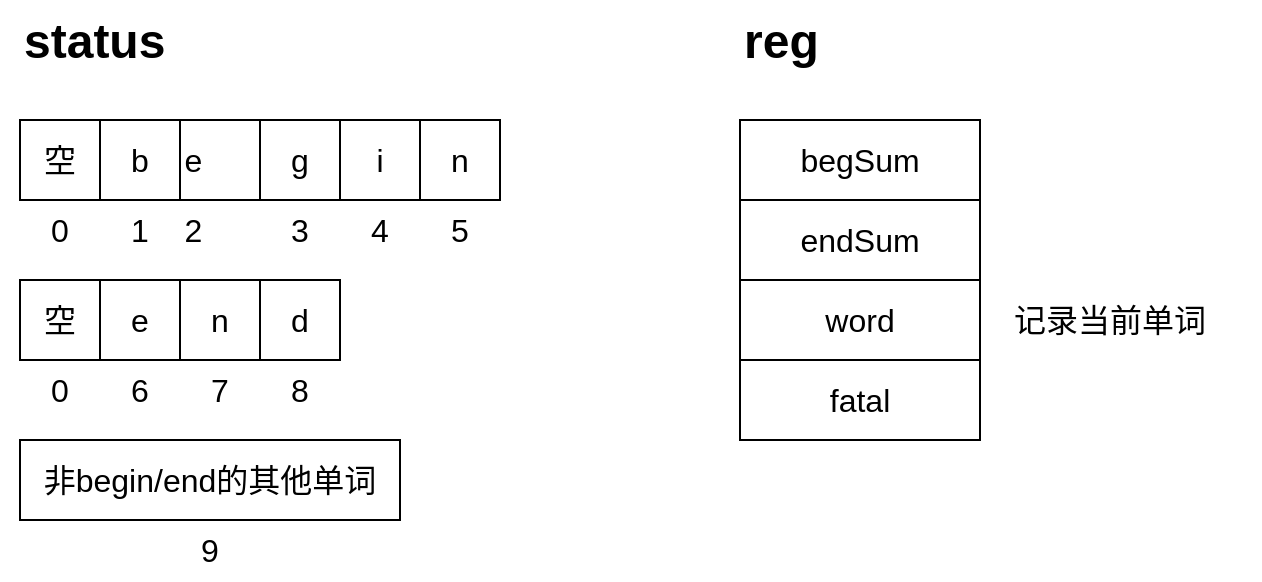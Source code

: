 <mxfile version="24.7.17">
  <diagram name="第 1 页" id="_4UAef0KYBIGE7DEvbMi">
    <mxGraphModel dx="1008" dy="592" grid="1" gridSize="10" guides="1" tooltips="1" connect="1" arrows="1" fold="1" page="1" pageScale="1" pageWidth="827" pageHeight="1169" math="0" shadow="0">
      <root>
        <mxCell id="0" />
        <mxCell id="1" parent="0" />
        <mxCell id="R--Hxb_KtxM9hNmte2iH-2" value="b" style="whiteSpace=wrap;html=1;aspect=fixed;fontSize=16;" vertex="1" parent="1">
          <mxGeometry x="200" y="160" width="40" height="40" as="geometry" />
        </mxCell>
        <mxCell id="R--Hxb_KtxM9hNmte2iH-4" value="e&lt;span style=&quot;white-space: pre;&quot;&gt;&#x9;&lt;/span&gt;" style="whiteSpace=wrap;html=1;aspect=fixed;fontSize=16;" vertex="1" parent="1">
          <mxGeometry x="240" y="160" width="40" height="40" as="geometry" />
        </mxCell>
        <mxCell id="R--Hxb_KtxM9hNmte2iH-5" value="g" style="whiteSpace=wrap;html=1;aspect=fixed;fontSize=16;" vertex="1" parent="1">
          <mxGeometry x="280" y="160" width="40" height="40" as="geometry" />
        </mxCell>
        <mxCell id="R--Hxb_KtxM9hNmte2iH-11" value="i" style="whiteSpace=wrap;html=1;aspect=fixed;fontSize=16;" vertex="1" parent="1">
          <mxGeometry x="320" y="160" width="40" height="40" as="geometry" />
        </mxCell>
        <mxCell id="R--Hxb_KtxM9hNmte2iH-12" value="n" style="whiteSpace=wrap;html=1;aspect=fixed;fontSize=16;" vertex="1" parent="1">
          <mxGeometry x="360" y="160" width="40" height="40" as="geometry" />
        </mxCell>
        <mxCell id="R--Hxb_KtxM9hNmte2iH-13" value="空" style="whiteSpace=wrap;html=1;aspect=fixed;fontSize=16;" vertex="1" parent="1">
          <mxGeometry x="160" y="160" width="40" height="40" as="geometry" />
        </mxCell>
        <mxCell id="R--Hxb_KtxM9hNmte2iH-14" value="e" style="whiteSpace=wrap;html=1;aspect=fixed;fontSize=16;" vertex="1" parent="1">
          <mxGeometry x="200" y="240" width="40" height="40" as="geometry" />
        </mxCell>
        <mxCell id="R--Hxb_KtxM9hNmte2iH-15" value="n" style="whiteSpace=wrap;html=1;aspect=fixed;fontSize=16;" vertex="1" parent="1">
          <mxGeometry x="240" y="240" width="40" height="40" as="geometry" />
        </mxCell>
        <mxCell id="R--Hxb_KtxM9hNmte2iH-16" value="d" style="whiteSpace=wrap;html=1;aspect=fixed;fontSize=16;" vertex="1" parent="1">
          <mxGeometry x="280" y="240" width="40" height="40" as="geometry" />
        </mxCell>
        <mxCell id="R--Hxb_KtxM9hNmte2iH-19" value="空" style="whiteSpace=wrap;html=1;aspect=fixed;fontSize=16;" vertex="1" parent="1">
          <mxGeometry x="160" y="240" width="40" height="40" as="geometry" />
        </mxCell>
        <mxCell id="R--Hxb_KtxM9hNmte2iH-20" value="0" style="text;html=1;align=center;verticalAlign=middle;whiteSpace=wrap;rounded=0;fontSize=16;" vertex="1" parent="1">
          <mxGeometry x="150" y="200" width="60" height="30" as="geometry" />
        </mxCell>
        <mxCell id="R--Hxb_KtxM9hNmte2iH-21" value="1" style="text;html=1;align=center;verticalAlign=middle;whiteSpace=wrap;rounded=0;fontSize=16;" vertex="1" parent="1">
          <mxGeometry x="190" y="200" width="60" height="30" as="geometry" />
        </mxCell>
        <mxCell id="R--Hxb_KtxM9hNmte2iH-22" value="2&lt;span style=&quot;white-space: pre;&quot;&gt;&#x9;&lt;/span&gt;" style="text;html=1;align=center;verticalAlign=middle;whiteSpace=wrap;rounded=0;fontSize=16;" vertex="1" parent="1">
          <mxGeometry x="230" y="200" width="60" height="30" as="geometry" />
        </mxCell>
        <mxCell id="R--Hxb_KtxM9hNmte2iH-23" value="3" style="text;html=1;align=center;verticalAlign=middle;whiteSpace=wrap;rounded=0;fontSize=16;" vertex="1" parent="1">
          <mxGeometry x="270" y="200" width="60" height="30" as="geometry" />
        </mxCell>
        <mxCell id="R--Hxb_KtxM9hNmte2iH-24" value="4" style="text;html=1;align=center;verticalAlign=middle;whiteSpace=wrap;rounded=0;fontSize=16;" vertex="1" parent="1">
          <mxGeometry x="310" y="200" width="60" height="30" as="geometry" />
        </mxCell>
        <mxCell id="R--Hxb_KtxM9hNmte2iH-25" value="5" style="text;html=1;align=center;verticalAlign=middle;whiteSpace=wrap;rounded=0;fontSize=16;" vertex="1" parent="1">
          <mxGeometry x="350" y="200" width="60" height="30" as="geometry" />
        </mxCell>
        <mxCell id="R--Hxb_KtxM9hNmte2iH-26" value="0" style="text;html=1;align=center;verticalAlign=middle;whiteSpace=wrap;rounded=0;fontSize=16;" vertex="1" parent="1">
          <mxGeometry x="150" y="280" width="60" height="30" as="geometry" />
        </mxCell>
        <mxCell id="R--Hxb_KtxM9hNmte2iH-27" value="6" style="text;html=1;align=center;verticalAlign=middle;whiteSpace=wrap;rounded=0;fontSize=16;" vertex="1" parent="1">
          <mxGeometry x="190" y="280" width="60" height="30" as="geometry" />
        </mxCell>
        <mxCell id="R--Hxb_KtxM9hNmte2iH-28" value="7" style="text;html=1;align=center;verticalAlign=middle;whiteSpace=wrap;rounded=0;fontSize=16;" vertex="1" parent="1">
          <mxGeometry x="230" y="280" width="60" height="30" as="geometry" />
        </mxCell>
        <mxCell id="R--Hxb_KtxM9hNmte2iH-29" value="8" style="text;html=1;align=center;verticalAlign=middle;whiteSpace=wrap;rounded=0;fontSize=16;" vertex="1" parent="1">
          <mxGeometry x="270" y="280" width="60" height="30" as="geometry" />
        </mxCell>
        <mxCell id="R--Hxb_KtxM9hNmte2iH-31" value="&lt;span style=&quot;font-size: 16px;&quot;&gt;非begin/end的其他单词&lt;/span&gt;" style="rounded=0;whiteSpace=wrap;html=1;" vertex="1" parent="1">
          <mxGeometry x="160" y="320" width="190" height="40" as="geometry" />
        </mxCell>
        <mxCell id="R--Hxb_KtxM9hNmte2iH-32" value="9" style="text;html=1;align=center;verticalAlign=middle;whiteSpace=wrap;rounded=0;fontSize=16;" vertex="1" parent="1">
          <mxGeometry x="225" y="360" width="60" height="30" as="geometry" />
        </mxCell>
        <mxCell id="R--Hxb_KtxM9hNmte2iH-33" value="&lt;h1 style=&quot;margin-top: 0px;&quot;&gt;status&lt;/h1&gt;&lt;div&gt;&lt;br&gt;&lt;/div&gt;" style="text;html=1;whiteSpace=wrap;overflow=hidden;rounded=0;" vertex="1" parent="1">
          <mxGeometry x="160" y="100" width="180" height="120" as="geometry" />
        </mxCell>
        <mxCell id="R--Hxb_KtxM9hNmte2iH-34" value="&lt;h1 style=&quot;margin-top: 0px;&quot;&gt;reg&lt;/h1&gt;" style="text;html=1;whiteSpace=wrap;overflow=hidden;rounded=0;" vertex="1" parent="1">
          <mxGeometry x="520" y="100" width="180" height="120" as="geometry" />
        </mxCell>
        <mxCell id="R--Hxb_KtxM9hNmte2iH-35" value="begSum" style="rounded=0;whiteSpace=wrap;html=1;fontSize=16;" vertex="1" parent="1">
          <mxGeometry x="520" y="160" width="120" height="40" as="geometry" />
        </mxCell>
        <mxCell id="R--Hxb_KtxM9hNmte2iH-36" value="endSum" style="rounded=0;whiteSpace=wrap;html=1;fontSize=16;" vertex="1" parent="1">
          <mxGeometry x="520" y="200" width="120" height="40" as="geometry" />
        </mxCell>
        <mxCell id="R--Hxb_KtxM9hNmte2iH-38" value="word" style="rounded=0;whiteSpace=wrap;html=1;fontSize=16;" vertex="1" parent="1">
          <mxGeometry x="520" y="240" width="120" height="40" as="geometry" />
        </mxCell>
        <mxCell id="R--Hxb_KtxM9hNmte2iH-39" value="记录当前单词" style="text;html=1;align=center;verticalAlign=middle;whiteSpace=wrap;rounded=0;fontSize=16;" vertex="1" parent="1">
          <mxGeometry x="630" y="245" width="150" height="30" as="geometry" />
        </mxCell>
        <mxCell id="R--Hxb_KtxM9hNmte2iH-40" value="fatal" style="rounded=0;whiteSpace=wrap;html=1;fontSize=16;" vertex="1" parent="1">
          <mxGeometry x="520" y="280" width="120" height="40" as="geometry" />
        </mxCell>
      </root>
    </mxGraphModel>
  </diagram>
</mxfile>
